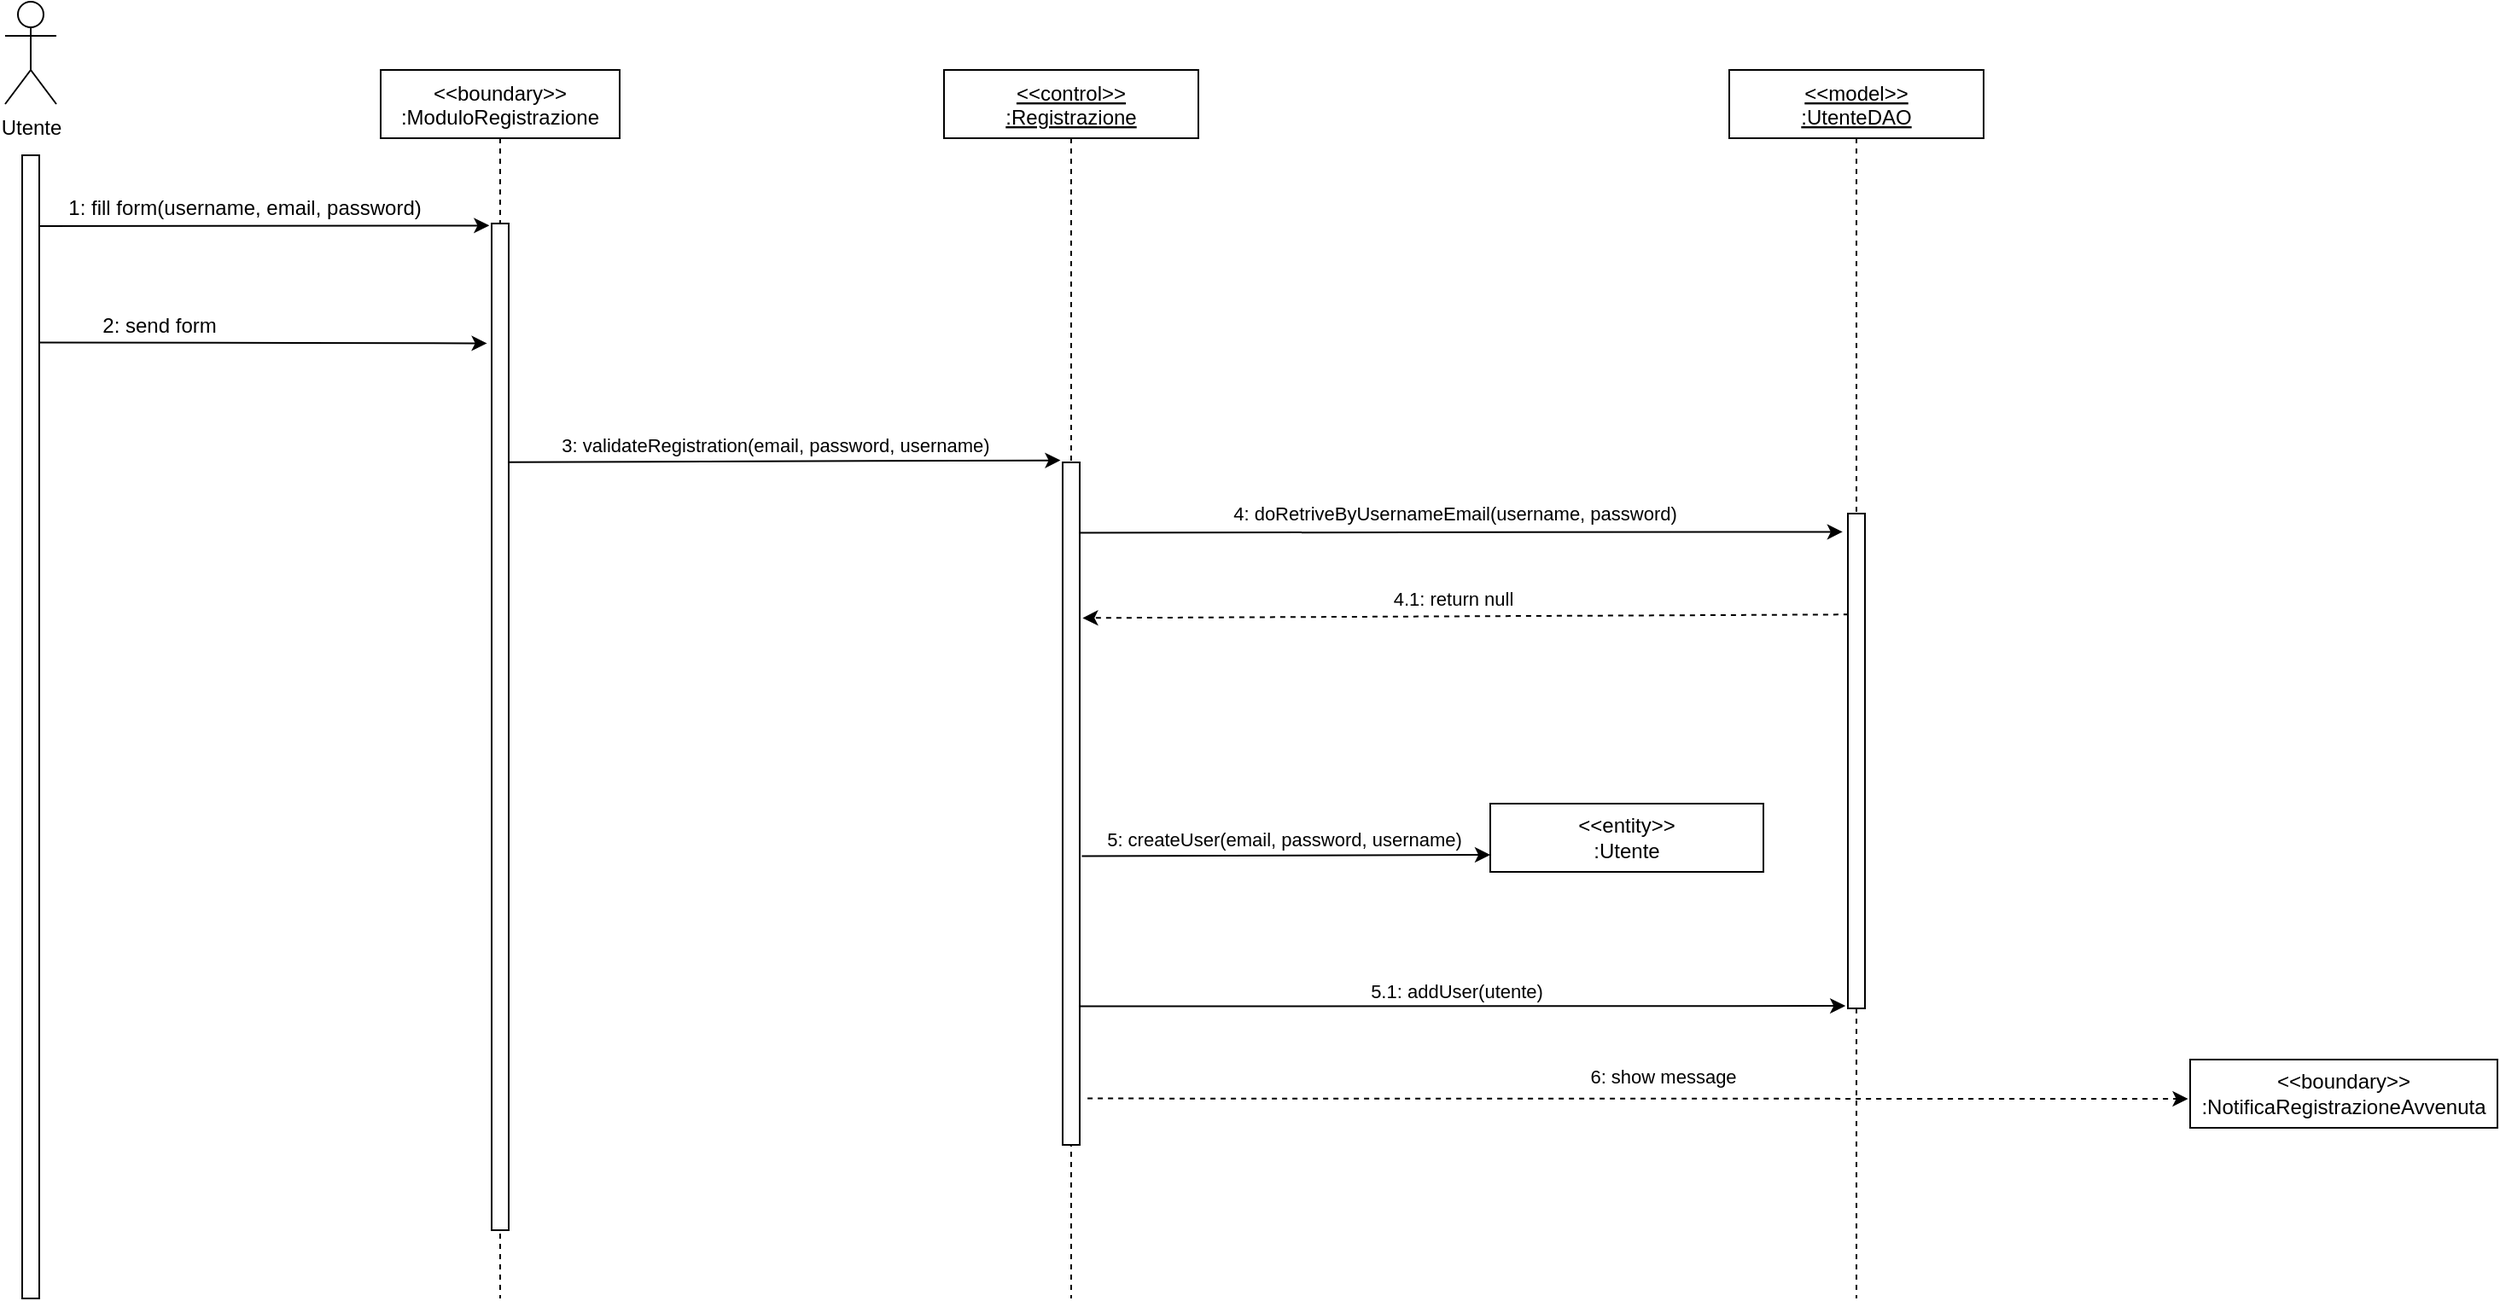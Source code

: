 <mxfile version="13.9.9" type="device"><diagram id="kgpKYQtTHZ0yAKxKKP6v" name="Page-1"><mxGraphModel dx="2365" dy="1593" grid="1" gridSize="10" guides="1" tooltips="1" connect="1" arrows="1" fold="1" page="1" pageScale="1" pageWidth="850" pageHeight="1100" math="0" shadow="0"><root><mxCell id="0"/><mxCell id="1" parent="0"/><mxCell id="3nuBFxr9cyL0pnOWT2aG-1" value="&lt;&lt;boundary&gt;&gt;&#10;:ModuloRegistrazione" style="shape=umlLifeline;perimeter=lifelinePerimeter;container=1;collapsible=0;recursiveResize=0;rounded=0;shadow=0;strokeWidth=1;fontStyle=0" parent="1" vertex="1"><mxGeometry x="260" y="80" width="140" height="720" as="geometry"/></mxCell><mxCell id="UVrpncc3etK-TjBj9SPZ-6" value="" style="points=[];perimeter=orthogonalPerimeter;rounded=0;shadow=0;strokeWidth=1;" parent="3nuBFxr9cyL0pnOWT2aG-1" vertex="1"><mxGeometry x="65" y="90" width="10" height="590" as="geometry"/></mxCell><mxCell id="3nuBFxr9cyL0pnOWT2aG-5" value="&lt;&lt;control&gt;&gt;&#10;:Registrazione" style="shape=umlLifeline;perimeter=lifelinePerimeter;container=1;collapsible=0;recursiveResize=0;rounded=0;shadow=0;strokeWidth=1;fontStyle=4;size=40;" parent="1" vertex="1"><mxGeometry x="590" y="80" width="149" height="720" as="geometry"/></mxCell><mxCell id="3nuBFxr9cyL0pnOWT2aG-6" value="" style="points=[];perimeter=orthogonalPerimeter;rounded=0;shadow=0;strokeWidth=1;" parent="3nuBFxr9cyL0pnOWT2aG-5" vertex="1"><mxGeometry x="69.5" y="230" width="10" height="400" as="geometry"/></mxCell><mxCell id="UVrpncc3etK-TjBj9SPZ-1" value="Utente" style="shape=umlActor;verticalLabelPosition=bottom;verticalAlign=top;html=1;outlineConnect=0;" parent="1" vertex="1"><mxGeometry x="40" y="40" width="30" height="60" as="geometry"/></mxCell><mxCell id="UVrpncc3etK-TjBj9SPZ-3" value="" style="points=[];perimeter=orthogonalPerimeter;rounded=0;shadow=0;strokeWidth=1;" parent="1" vertex="1"><mxGeometry x="50" y="130" width="10" height="670" as="geometry"/></mxCell><mxCell id="UVrpncc3etK-TjBj9SPZ-7" value="" style="endArrow=classic;html=1;exitX=1.014;exitY=0.062;exitDx=0;exitDy=0;exitPerimeter=0;entryX=-0.133;entryY=0.002;entryDx=0;entryDy=0;entryPerimeter=0;" parent="1" source="UVrpncc3etK-TjBj9SPZ-3" target="UVrpncc3etK-TjBj9SPZ-6" edge="1"><mxGeometry width="50" height="50" relative="1" as="geometry"><mxPoint x="260" y="330" as="sourcePoint"/><mxPoint x="310" y="280" as="targetPoint"/><Array as="points"/></mxGeometry></mxCell><mxCell id="UVrpncc3etK-TjBj9SPZ-18" value="&lt;font style=&quot;font-size: 12px&quot;&gt;1: fill form(username, email, password)&lt;/font&gt;" style="edgeLabel;html=1;align=center;verticalAlign=middle;resizable=0;points=[];" parent="UVrpncc3etK-TjBj9SPZ-7" vertex="1" connectable="0"><mxGeometry x="-0.088" y="1" relative="1" as="geometry"><mxPoint x="-0.32" y="-9.79" as="offset"/></mxGeometry></mxCell><mxCell id="UVrpncc3etK-TjBj9SPZ-8" value="" style="endArrow=classic;html=1;exitX=1.067;exitY=0.1;exitDx=0;exitDy=0;exitPerimeter=0;entryX=-0.271;entryY=0.119;entryDx=0;entryDy=0;entryPerimeter=0;rounded=0;" parent="1" target="UVrpncc3etK-TjBj9SPZ-6" edge="1"><mxGeometry width="50" height="50" relative="1" as="geometry"><mxPoint x="60.0" y="239.8" as="sourcePoint"/><mxPoint x="210.33" y="239.88" as="targetPoint"/><Array as="points"><mxPoint x="214" y="240"/></Array></mxGeometry></mxCell><mxCell id="UVrpncc3etK-TjBj9SPZ-9" value="" style="endArrow=classic;html=1;entryX=-0.128;entryY=-0.003;entryDx=0;entryDy=0;entryPerimeter=0;exitX=1.02;exitY=0.237;exitDx=0;exitDy=0;exitPerimeter=0;" parent="1" source="UVrpncc3etK-TjBj9SPZ-6" target="3nuBFxr9cyL0pnOWT2aG-6" edge="1"><mxGeometry width="50" height="50" relative="1" as="geometry"><mxPoint x="240" y="310" as="sourcePoint"/><mxPoint x="400" y="270" as="targetPoint"/></mxGeometry></mxCell><mxCell id="UVrpncc3etK-TjBj9SPZ-20" value="3: validateRegistration(email, password, username)" style="edgeLabel;html=1;align=center;verticalAlign=middle;resizable=0;points=[];" parent="UVrpncc3etK-TjBj9SPZ-9" vertex="1" connectable="0"><mxGeometry x="-0.146" y="1" relative="1" as="geometry"><mxPoint x="17.17" y="-8.82" as="offset"/></mxGeometry></mxCell><mxCell id="UVrpncc3etK-TjBj9SPZ-19" value="2: send form" style="text;html=1;align=center;verticalAlign=middle;resizable=0;points=[];autosize=1;" parent="1" vertex="1"><mxGeometry x="90" y="220" width="80" height="20" as="geometry"/></mxCell><mxCell id="gK7WACu6KWVrNArT7dcU-9" value="&amp;lt;&amp;lt;boundary&amp;gt;&amp;gt;&lt;br&gt;:NotificaRegistrazioneAvvenuta" style="rounded=0;whiteSpace=wrap;html=1;" parent="1" vertex="1"><mxGeometry x="1320" y="660" width="180" height="40" as="geometry"/></mxCell><mxCell id="3IhSXFJYXd_OSM4lAO8d-2" value="&amp;lt;&amp;lt;entity&amp;gt;&amp;gt;&lt;br&gt;:Utente" style="rounded=0;whiteSpace=wrap;html=1;" vertex="1" parent="1"><mxGeometry x="910" y="510" width="160" height="40" as="geometry"/></mxCell><mxCell id="3IhSXFJYXd_OSM4lAO8d-5" value="&lt;&lt;model&gt;&gt;&#10;:UtenteDAO" style="shape=umlLifeline;perimeter=lifelinePerimeter;container=1;collapsible=0;recursiveResize=0;rounded=0;shadow=0;strokeWidth=1;fontStyle=4;size=40;" vertex="1" parent="1"><mxGeometry x="1050" y="80" width="149" height="720" as="geometry"/></mxCell><mxCell id="3IhSXFJYXd_OSM4lAO8d-6" value="" style="points=[];perimeter=orthogonalPerimeter;rounded=0;shadow=0;strokeWidth=1;" vertex="1" parent="3IhSXFJYXd_OSM4lAO8d-5"><mxGeometry x="69.5" y="260" width="10" height="290" as="geometry"/></mxCell><mxCell id="3IhSXFJYXd_OSM4lAO8d-7" value="" style="endArrow=classic;html=1;exitX=1.121;exitY=0.577;exitDx=0;exitDy=0;exitPerimeter=0;entryX=0;entryY=0.75;entryDx=0;entryDy=0;" edge="1" parent="1" source="3nuBFxr9cyL0pnOWT2aG-6" target="3IhSXFJYXd_OSM4lAO8d-2"><mxGeometry width="50" height="50" relative="1" as="geometry"><mxPoint x="990" y="450" as="sourcePoint"/><mxPoint x="1040" y="400" as="targetPoint"/><Array as="points"><mxPoint x="910" y="540"/></Array></mxGeometry></mxCell><mxCell id="3IhSXFJYXd_OSM4lAO8d-14" value="5: createUser(email, password, username)" style="edgeLabel;html=1;align=center;verticalAlign=middle;resizable=0;points=[];" vertex="1" connectable="0" parent="3IhSXFJYXd_OSM4lAO8d-7"><mxGeometry x="0.066" relative="1" as="geometry"><mxPoint x="-9.25" y="-9.63" as="offset"/></mxGeometry></mxCell><mxCell id="3IhSXFJYXd_OSM4lAO8d-8" value="" style="endArrow=classic;html=1;exitX=1.01;exitY=0.103;exitDx=0;exitDy=0;exitPerimeter=0;entryX=-0.309;entryY=0.037;entryDx=0;entryDy=0;entryPerimeter=0;" edge="1" parent="1" source="3nuBFxr9cyL0pnOWT2aG-6" target="3IhSXFJYXd_OSM4lAO8d-6"><mxGeometry width="50" height="50" relative="1" as="geometry"><mxPoint x="810" y="480" as="sourcePoint"/><mxPoint x="860" y="430" as="targetPoint"/></mxGeometry></mxCell><mxCell id="3IhSXFJYXd_OSM4lAO8d-11" value="4: doRetriveByUsernameEmail(username, password)" style="edgeLabel;html=1;align=center;verticalAlign=middle;resizable=0;points=[];" vertex="1" connectable="0" parent="3IhSXFJYXd_OSM4lAO8d-8"><mxGeometry x="-0.022" y="2" relative="1" as="geometry"><mxPoint x="0.88" y="-8.97" as="offset"/></mxGeometry></mxCell><mxCell id="3IhSXFJYXd_OSM4lAO8d-9" value="" style="endArrow=classic;html=1;exitX=0.044;exitY=0.204;exitDx=0;exitDy=0;exitPerimeter=0;entryX=1.17;entryY=0.228;entryDx=0;entryDy=0;entryPerimeter=0;dashed=1;" edge="1" parent="1" source="3IhSXFJYXd_OSM4lAO8d-6" target="3nuBFxr9cyL0pnOWT2aG-6"><mxGeometry width="50" height="50" relative="1" as="geometry"><mxPoint x="750" y="380" as="sourcePoint"/><mxPoint x="800" y="330" as="targetPoint"/></mxGeometry></mxCell><mxCell id="3IhSXFJYXd_OSM4lAO8d-12" value="4.1: return null" style="edgeLabel;html=1;align=center;verticalAlign=middle;resizable=0;points=[];" vertex="1" connectable="0" parent="3IhSXFJYXd_OSM4lAO8d-9"><mxGeometry x="0.056" y="2" relative="1" as="geometry"><mxPoint x="4.81" y="-12.24" as="offset"/></mxGeometry></mxCell><mxCell id="3IhSXFJYXd_OSM4lAO8d-10" value="" style="endArrow=classic;html=1;entryX=-0.14;entryY=0.995;entryDx=0;entryDy=0;entryPerimeter=0;exitX=0.955;exitY=0.797;exitDx=0;exitDy=0;exitPerimeter=0;" edge="1" parent="1" source="3nuBFxr9cyL0pnOWT2aG-6" target="3IhSXFJYXd_OSM4lAO8d-6"><mxGeometry width="50" height="50" relative="1" as="geometry"><mxPoint x="890" y="430" as="sourcePoint"/><mxPoint x="940" y="380" as="targetPoint"/></mxGeometry></mxCell><mxCell id="3IhSXFJYXd_OSM4lAO8d-13" value="5.1: addUser(utente)" style="edgeLabel;html=1;align=center;verticalAlign=middle;resizable=0;points=[];" vertex="1" connectable="0" parent="3IhSXFJYXd_OSM4lAO8d-10"><mxGeometry x="-0.009" y="2" relative="1" as="geometry"><mxPoint x="-1.4" y="-6.68" as="offset"/></mxGeometry></mxCell><mxCell id="3IhSXFJYXd_OSM4lAO8d-15" value="" style="endArrow=classic;html=1;exitX=1.456;exitY=0.932;exitDx=0;exitDy=0;exitPerimeter=0;entryX=-0.007;entryY=0.575;entryDx=0;entryDy=0;entryPerimeter=0;dashed=1;" edge="1" parent="1" source="3nuBFxr9cyL0pnOWT2aG-6" target="gK7WACu6KWVrNArT7dcU-9"><mxGeometry width="50" height="50" relative="1" as="geometry"><mxPoint x="970" y="550" as="sourcePoint"/><mxPoint x="1310" y="683" as="targetPoint"/></mxGeometry></mxCell><mxCell id="3IhSXFJYXd_OSM4lAO8d-17" value="6: show message" style="edgeLabel;html=1;align=center;verticalAlign=middle;resizable=0;points=[];" vertex="1" connectable="0" parent="3IhSXFJYXd_OSM4lAO8d-15"><mxGeometry x="0.045" y="1" relative="1" as="geometry"><mxPoint y="-11.9" as="offset"/></mxGeometry></mxCell></root></mxGraphModel></diagram></mxfile>